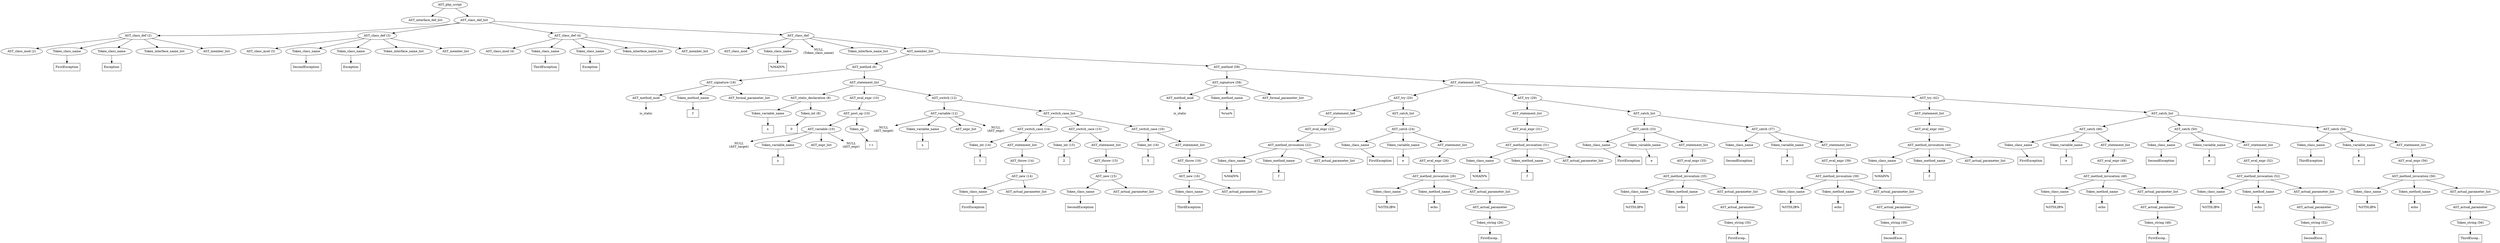 /*
 * AST in dot format generated by phc -- the PHP compiler
 */

digraph AST {
node_0 [label="AST_php_script"];
node_1 [label="AST_interface_def_list"];
node_2 [label="AST_class_def_list"];
node_3 [label="AST_class_def (2)"];
node_4 [label="AST_class_mod (2)"];
node_5 [label="Token_class_name"];
node_6 [label="FirstException", shape=box]
node_5 -> node_6;
node_7 [label="Token_class_name"];
node_8 [label="Exception", shape=box]
node_7 -> node_8;
node_9 [label="Token_interface_name_list"];
node_10 [label="AST_member_list"];
node_3 -> node_10;
node_3 -> node_9;
node_3 -> node_7;
node_3 -> node_5;
node_3 -> node_4;
node_11 [label="AST_class_def (3)"];
node_12 [label="AST_class_mod (3)"];
node_13 [label="Token_class_name"];
node_14 [label="SecondException", shape=box]
node_13 -> node_14;
node_15 [label="Token_class_name"];
node_16 [label="Exception", shape=box]
node_15 -> node_16;
node_17 [label="Token_interface_name_list"];
node_18 [label="AST_member_list"];
node_11 -> node_18;
node_11 -> node_17;
node_11 -> node_15;
node_11 -> node_13;
node_11 -> node_12;
node_19 [label="AST_class_def (4)"];
node_20 [label="AST_class_mod (4)"];
node_21 [label="Token_class_name"];
node_22 [label="ThirdException", shape=box]
node_21 -> node_22;
node_23 [label="Token_class_name"];
node_24 [label="Exception", shape=box]
node_23 -> node_24;
node_25 [label="Token_interface_name_list"];
node_26 [label="AST_member_list"];
node_19 -> node_26;
node_19 -> node_25;
node_19 -> node_23;
node_19 -> node_21;
node_19 -> node_20;
node_27 [label="AST_class_def"];
node_28 [label="AST_class_mod"];
node_29 [label="Token_class_name"];
node_30 [label="%MAIN%", shape=box]
node_29 -> node_30;
node_31 [label="NULL\n(Token_class_name)", shape=plaintext]
node_32 [label="Token_interface_name_list"];
node_33 [label="AST_member_list"];
node_34 [label="AST_method (6)"];
node_35 [label="AST_signature (18)"];
node_36 [label="AST_method_mod"];
node_37 [label="is_static", shape=plaintext]
node_36 -> node_37;
node_38 [label="Token_method_name"];
node_39 [label="f", shape=box]
node_38 -> node_39;
node_40 [label="AST_formal_parameter_list"];
node_35 -> node_40;
node_35 -> node_38;
node_35 -> node_36;
node_41 [label="AST_statement_list"];
node_42 [label="AST_static_declaration (8)"];
node_43 [label="Token_variable_name"];
node_44 [label="x", shape=box]
node_43 -> node_44;
node_45 [label="Token_int (8)"];
node_46 [label="0", shape=box]
node_45 -> node_46;
node_42 -> node_45;
node_42 -> node_43;
node_47 [label="AST_eval_expr (10)"];
node_48 [label="AST_post_op (10)"];
node_49 [label="AST_variable (10)"];
node_50 [label="NULL\n(AST_target)", shape=plaintext]
node_51 [label="Token_variable_name"];
node_52 [label="x", shape=box]
node_51 -> node_52;
node_53 [label="AST_expr_list"];
node_54 [label="NULL\n(AST_expr)", shape=plaintext]
node_49 -> node_54;
node_49 -> node_53;
node_49 -> node_51;
node_49 -> node_50;
node_55 [label="Token_op"];
node_56 [label="++", shape=box]
node_55 -> node_56;
node_48 -> node_55;
node_48 -> node_49;
node_47 -> node_48;
node_57 [label="AST_switch (12)"];
node_58 [label="AST_variable (12)"];
node_59 [label="NULL\n(AST_target)", shape=plaintext]
node_60 [label="Token_variable_name"];
node_61 [label="x", shape=box]
node_60 -> node_61;
node_62 [label="AST_expr_list"];
node_63 [label="NULL\n(AST_expr)", shape=plaintext]
node_58 -> node_63;
node_58 -> node_62;
node_58 -> node_60;
node_58 -> node_59;
node_64 [label="AST_switch_case_list"];
node_65 [label="AST_switch_case (14)"];
node_66 [label="Token_int (14)"];
node_67 [label="1", shape=box]
node_66 -> node_67;
node_68 [label="AST_statement_list"];
node_69 [label="AST_throw (14)"];
node_70 [label="AST_new (14)"];
node_71 [label="Token_class_name"];
node_72 [label="FirstException", shape=box]
node_71 -> node_72;
node_73 [label="AST_actual_parameter_list"];
node_70 -> node_73;
node_70 -> node_71;
node_69 -> node_70;
node_68 -> node_69;
node_65 -> node_68;
node_65 -> node_66;
node_74 [label="AST_switch_case (15)"];
node_75 [label="Token_int (15)"];
node_76 [label="2", shape=box]
node_75 -> node_76;
node_77 [label="AST_statement_list"];
node_78 [label="AST_throw (15)"];
node_79 [label="AST_new (15)"];
node_80 [label="Token_class_name"];
node_81 [label="SecondException", shape=box]
node_80 -> node_81;
node_82 [label="AST_actual_parameter_list"];
node_79 -> node_82;
node_79 -> node_80;
node_78 -> node_79;
node_77 -> node_78;
node_74 -> node_77;
node_74 -> node_75;
node_83 [label="AST_switch_case (16)"];
node_84 [label="Token_int (16)"];
node_85 [label="3", shape=box]
node_84 -> node_85;
node_86 [label="AST_statement_list"];
node_87 [label="AST_throw (16)"];
node_88 [label="AST_new (16)"];
node_89 [label="Token_class_name"];
node_90 [label="ThirdException", shape=box]
node_89 -> node_90;
node_91 [label="AST_actual_parameter_list"];
node_88 -> node_91;
node_88 -> node_89;
node_87 -> node_88;
node_86 -> node_87;
node_83 -> node_86;
node_83 -> node_84;
node_64 -> node_83;
node_64 -> node_74;
node_64 -> node_65;
node_57 -> node_64;
node_57 -> node_58;
node_41 -> node_57;
node_41 -> node_47;
node_41 -> node_42;
node_34 -> node_41;
node_34 -> node_35;
node_92 [label="AST_method (58)"];
node_93 [label="AST_signature (58)"];
node_94 [label="AST_method_mod"];
node_95 [label="is_static", shape=plaintext]
node_94 -> node_95;
node_96 [label="Token_method_name"];
node_97 [label="%run%", shape=box]
node_96 -> node_97;
node_98 [label="AST_formal_parameter_list"];
node_93 -> node_98;
node_93 -> node_96;
node_93 -> node_94;
node_99 [label="AST_statement_list"];
node_100 [label="AST_try (20)"];
node_101 [label="AST_statement_list"];
node_102 [label="AST_eval_expr (22)"];
node_103 [label="AST_method_invocation (22)"];
node_104 [label="Token_class_name"];
node_105 [label="%MAIN%", shape=box]
node_104 -> node_105;
node_106 [label="Token_method_name"];
node_107 [label="f", shape=box]
node_106 -> node_107;
node_108 [label="AST_actual_parameter_list"];
node_103 -> node_108;
node_103 -> node_106;
node_103 -> node_104;
node_102 -> node_103;
node_101 -> node_102;
node_109 [label="AST_catch_list"];
node_110 [label="AST_catch (24)"];
node_111 [label="Token_class_name"];
node_112 [label="FirstException", shape=box]
node_111 -> node_112;
node_113 [label="Token_variable_name"];
node_114 [label="e", shape=box]
node_113 -> node_114;
node_115 [label="AST_statement_list"];
node_116 [label="AST_eval_expr (26)"];
node_117 [label="AST_method_invocation (26)"];
node_118 [label="Token_class_name"];
node_119 [label="%STDLIB%", shape=box]
node_118 -> node_119;
node_120 [label="Token_method_name"];
node_121 [label="echo", shape=box]
node_120 -> node_121;
node_122 [label="AST_actual_parameter_list"];
node_123 [label="AST_actual_parameter"];
node_124 [label="Token_string (26)"];
node_125 [label="FirstExcep..", shape=box]
node_124 -> node_125;
node_123 -> node_124;
node_122 -> node_123;
node_117 -> node_122;
node_117 -> node_120;
node_117 -> node_118;
node_116 -> node_117;
node_115 -> node_116;
node_110 -> node_115;
node_110 -> node_113;
node_110 -> node_111;
node_109 -> node_110;
node_100 -> node_109;
node_100 -> node_101;
node_126 [label="AST_try (29)"];
node_127 [label="AST_statement_list"];
node_128 [label="AST_eval_expr (31)"];
node_129 [label="AST_method_invocation (31)"];
node_130 [label="Token_class_name"];
node_131 [label="%MAIN%", shape=box]
node_130 -> node_131;
node_132 [label="Token_method_name"];
node_133 [label="f", shape=box]
node_132 -> node_133;
node_134 [label="AST_actual_parameter_list"];
node_129 -> node_134;
node_129 -> node_132;
node_129 -> node_130;
node_128 -> node_129;
node_127 -> node_128;
node_135 [label="AST_catch_list"];
node_136 [label="AST_catch (33)"];
node_137 [label="Token_class_name"];
node_138 [label="FirstException", shape=box]
node_137 -> node_138;
node_139 [label="Token_variable_name"];
node_140 [label="e", shape=box]
node_139 -> node_140;
node_141 [label="AST_statement_list"];
node_142 [label="AST_eval_expr (35)"];
node_143 [label="AST_method_invocation (35)"];
node_144 [label="Token_class_name"];
node_145 [label="%STDLIB%", shape=box]
node_144 -> node_145;
node_146 [label="Token_method_name"];
node_147 [label="echo", shape=box]
node_146 -> node_147;
node_148 [label="AST_actual_parameter_list"];
node_149 [label="AST_actual_parameter"];
node_150 [label="Token_string (35)"];
node_151 [label="FirstExcep..", shape=box]
node_150 -> node_151;
node_149 -> node_150;
node_148 -> node_149;
node_143 -> node_148;
node_143 -> node_146;
node_143 -> node_144;
node_142 -> node_143;
node_141 -> node_142;
node_136 -> node_141;
node_136 -> node_139;
node_136 -> node_137;
node_152 [label="AST_catch (37)"];
node_153 [label="Token_class_name"];
node_154 [label="SecondException", shape=box]
node_153 -> node_154;
node_155 [label="Token_variable_name"];
node_156 [label="e", shape=box]
node_155 -> node_156;
node_157 [label="AST_statement_list"];
node_158 [label="AST_eval_expr (39)"];
node_159 [label="AST_method_invocation (39)"];
node_160 [label="Token_class_name"];
node_161 [label="%STDLIB%", shape=box]
node_160 -> node_161;
node_162 [label="Token_method_name"];
node_163 [label="echo", shape=box]
node_162 -> node_163;
node_164 [label="AST_actual_parameter_list"];
node_165 [label="AST_actual_parameter"];
node_166 [label="Token_string (39)"];
node_167 [label="SecondExce..", shape=box]
node_166 -> node_167;
node_165 -> node_166;
node_164 -> node_165;
node_159 -> node_164;
node_159 -> node_162;
node_159 -> node_160;
node_158 -> node_159;
node_157 -> node_158;
node_152 -> node_157;
node_152 -> node_155;
node_152 -> node_153;
node_135 -> node_152;
node_135 -> node_136;
node_126 -> node_135;
node_126 -> node_127;
node_168 [label="AST_try (42)"];
node_169 [label="AST_statement_list"];
node_170 [label="AST_eval_expr (44)"];
node_171 [label="AST_method_invocation (44)"];
node_172 [label="Token_class_name"];
node_173 [label="%MAIN%", shape=box]
node_172 -> node_173;
node_174 [label="Token_method_name"];
node_175 [label="f", shape=box]
node_174 -> node_175;
node_176 [label="AST_actual_parameter_list"];
node_171 -> node_176;
node_171 -> node_174;
node_171 -> node_172;
node_170 -> node_171;
node_169 -> node_170;
node_177 [label="AST_catch_list"];
node_178 [label="AST_catch (46)"];
node_179 [label="Token_class_name"];
node_180 [label="FirstException", shape=box]
node_179 -> node_180;
node_181 [label="Token_variable_name"];
node_182 [label="e", shape=box]
node_181 -> node_182;
node_183 [label="AST_statement_list"];
node_184 [label="AST_eval_expr (48)"];
node_185 [label="AST_method_invocation (48)"];
node_186 [label="Token_class_name"];
node_187 [label="%STDLIB%", shape=box]
node_186 -> node_187;
node_188 [label="Token_method_name"];
node_189 [label="echo", shape=box]
node_188 -> node_189;
node_190 [label="AST_actual_parameter_list"];
node_191 [label="AST_actual_parameter"];
node_192 [label="Token_string (48)"];
node_193 [label="FirstExcep..", shape=box]
node_192 -> node_193;
node_191 -> node_192;
node_190 -> node_191;
node_185 -> node_190;
node_185 -> node_188;
node_185 -> node_186;
node_184 -> node_185;
node_183 -> node_184;
node_178 -> node_183;
node_178 -> node_181;
node_178 -> node_179;
node_194 [label="AST_catch (50)"];
node_195 [label="Token_class_name"];
node_196 [label="SecondException", shape=box]
node_195 -> node_196;
node_197 [label="Token_variable_name"];
node_198 [label="e", shape=box]
node_197 -> node_198;
node_199 [label="AST_statement_list"];
node_200 [label="AST_eval_expr (52)"];
node_201 [label="AST_method_invocation (52)"];
node_202 [label="Token_class_name"];
node_203 [label="%STDLIB%", shape=box]
node_202 -> node_203;
node_204 [label="Token_method_name"];
node_205 [label="echo", shape=box]
node_204 -> node_205;
node_206 [label="AST_actual_parameter_list"];
node_207 [label="AST_actual_parameter"];
node_208 [label="Token_string (52)"];
node_209 [label="SecondExce..", shape=box]
node_208 -> node_209;
node_207 -> node_208;
node_206 -> node_207;
node_201 -> node_206;
node_201 -> node_204;
node_201 -> node_202;
node_200 -> node_201;
node_199 -> node_200;
node_194 -> node_199;
node_194 -> node_197;
node_194 -> node_195;
node_210 [label="AST_catch (54)"];
node_211 [label="Token_class_name"];
node_212 [label="ThirdException", shape=box]
node_211 -> node_212;
node_213 [label="Token_variable_name"];
node_214 [label="e", shape=box]
node_213 -> node_214;
node_215 [label="AST_statement_list"];
node_216 [label="AST_eval_expr (56)"];
node_217 [label="AST_method_invocation (56)"];
node_218 [label="Token_class_name"];
node_219 [label="%STDLIB%", shape=box]
node_218 -> node_219;
node_220 [label="Token_method_name"];
node_221 [label="echo", shape=box]
node_220 -> node_221;
node_222 [label="AST_actual_parameter_list"];
node_223 [label="AST_actual_parameter"];
node_224 [label="Token_string (56)"];
node_225 [label="ThirdExcep..", shape=box]
node_224 -> node_225;
node_223 -> node_224;
node_222 -> node_223;
node_217 -> node_222;
node_217 -> node_220;
node_217 -> node_218;
node_216 -> node_217;
node_215 -> node_216;
node_210 -> node_215;
node_210 -> node_213;
node_210 -> node_211;
node_177 -> node_210;
node_177 -> node_194;
node_177 -> node_178;
node_168 -> node_177;
node_168 -> node_169;
node_99 -> node_168;
node_99 -> node_126;
node_99 -> node_100;
node_92 -> node_99;
node_92 -> node_93;
node_33 -> node_92;
node_33 -> node_34;
node_27 -> node_33;
node_27 -> node_32;
node_27 -> node_31;
node_27 -> node_29;
node_27 -> node_28;
node_2 -> node_27;
node_2 -> node_19;
node_2 -> node_11;
node_2 -> node_3;
node_0 -> node_2;
node_0 -> node_1;
}
